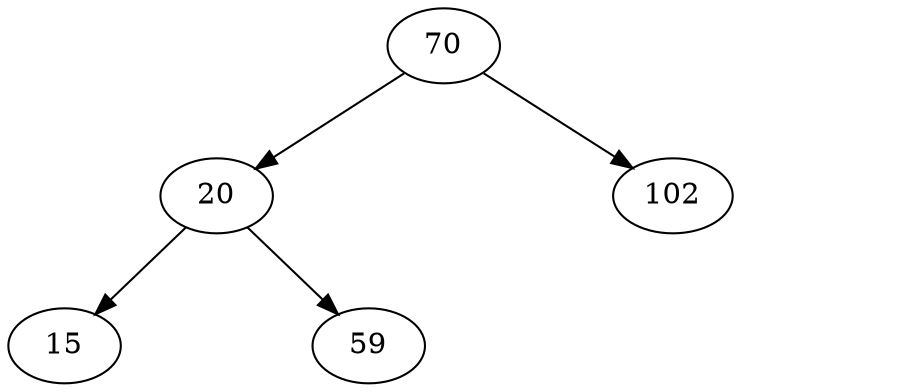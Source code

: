 digraph {
    rankdir=TB;

    a0 -> a1;
    a0 -> a12 [weight=10 style=invis]
    a0 -> a2

    a0 [label=20]
    a1 [label=15]
    a12 [width=.1 style=invis]
    a2 [label=59]

    xid [width=.1 style=invis]

    b0 [label=102]
    b1 [style=invis]
    b12 [width=.1 style=invis]
    b2 [label=102 style=invis]

    b0 -> b1 [style=invis]
    b0 -> b12 [weight=10 style=invis]
    b0 -> b2 [style=invis]

    x -> a0
    x -> xid [weight=10 style=invis];
    x -> b0

    x [label=70]

    {rank=same xid }
}
